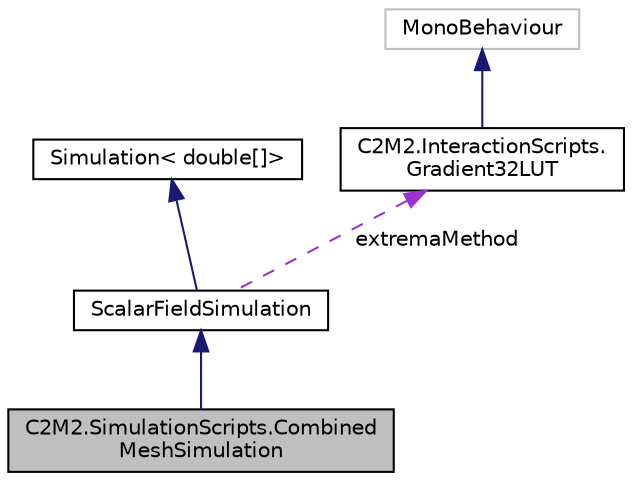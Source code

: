 digraph "C2M2.SimulationScripts.CombinedMeshSimulation"
{
 // LATEX_PDF_SIZE
  edge [fontname="Helvetica",fontsize="10",labelfontname="Helvetica",labelfontsize="10"];
  node [fontname="Helvetica",fontsize="10",shape=record];
  Node1 [label="C2M2.SimulationScripts.Combined\lMeshSimulation",height=0.2,width=0.4,color="black", fillcolor="grey75", style="filled", fontcolor="black",tooltip="Run a blank ScalarFieldSimulation using every MeshRenderer childed under this script"];
  Node2 -> Node1 [dir="back",color="midnightblue",fontsize="10",style="solid",fontname="Helvetica"];
  Node2 [label="ScalarFieldSimulation",height=0.2,width=0.4,color="black", fillcolor="white", style="filled",URL="$dc/d9a/class_c2_m2_1_1_simulation_scripts_1_1_scalar_field_simulation.html",tooltip="Simulation of type double[] for visualizing scalar fields on meshes"];
  Node3 -> Node2 [dir="back",color="midnightblue",fontsize="10",style="solid",fontname="Helvetica"];
  Node3 [label="Simulation\< double[]\>",height=0.2,width=0.4,color="black", fillcolor="white", style="filled",URL="$d5/dfa/class_c2_m2_1_1_simulation_scripts_1_1_simulation.html",tooltip=" "];
  Node4 -> Node2 [dir="back",color="darkorchid3",fontsize="10",style="dashed",label=" extremaMethod" ,fontname="Helvetica"];
  Node4 [label="C2M2.InteractionScripts.\lGradient32LUT",height=0.2,width=0.4,color="black", fillcolor="white", style="filled",URL="$dd/d96/class_c2_m2_1_1_interaction_scripts_1_1_gradient32_l_u_t.html",tooltip="Create a fast and memory-friendly lookup table of Color32's."];
  Node5 -> Node4 [dir="back",color="midnightblue",fontsize="10",style="solid",fontname="Helvetica"];
  Node5 [label="MonoBehaviour",height=0.2,width=0.4,color="grey75", fillcolor="white", style="filled",tooltip=" "];
}
